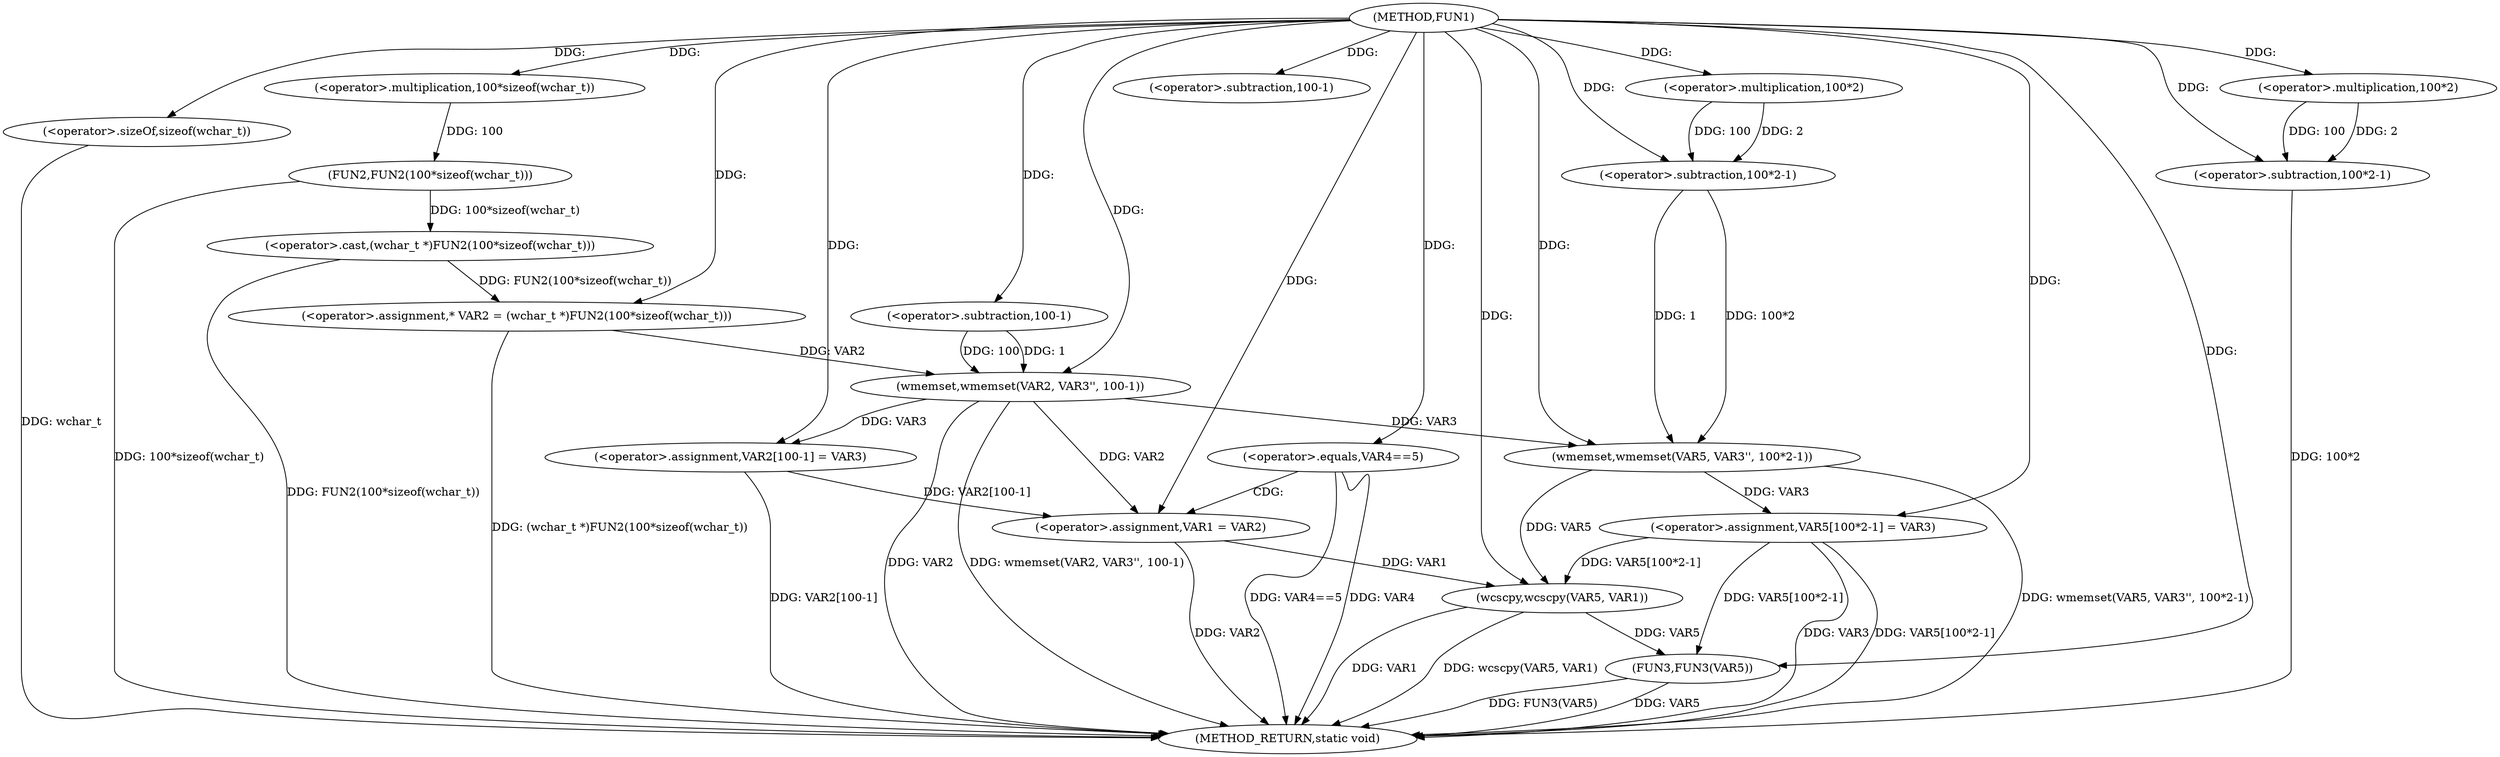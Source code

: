 digraph FUN1 {  
"1000100" [label = "(METHOD,FUN1)" ]
"1000158" [label = "(METHOD_RETURN,static void)" ]
"1000104" [label = "(<operator>.assignment,* VAR2 = (wchar_t *)FUN2(100*sizeof(wchar_t)))" ]
"1000106" [label = "(<operator>.cast,(wchar_t *)FUN2(100*sizeof(wchar_t)))" ]
"1000108" [label = "(FUN2,FUN2(100*sizeof(wchar_t)))" ]
"1000109" [label = "(<operator>.multiplication,100*sizeof(wchar_t))" ]
"1000111" [label = "(<operator>.sizeOf,sizeof(wchar_t))" ]
"1000113" [label = "(wmemset,wmemset(VAR2, VAR3'', 100-1))" ]
"1000116" [label = "(<operator>.subtraction,100-1)" ]
"1000119" [label = "(<operator>.assignment,VAR2[100-1] = VAR3)" ]
"1000122" [label = "(<operator>.subtraction,100-1)" ]
"1000127" [label = "(<operator>.equals,VAR4==5)" ]
"1000131" [label = "(<operator>.assignment,VAR1 = VAR2)" ]
"1000136" [label = "(wmemset,wmemset(VAR5, VAR3'', 100*2-1))" ]
"1000139" [label = "(<operator>.subtraction,100*2-1)" ]
"1000140" [label = "(<operator>.multiplication,100*2)" ]
"1000144" [label = "(<operator>.assignment,VAR5[100*2-1] = VAR3)" ]
"1000147" [label = "(<operator>.subtraction,100*2-1)" ]
"1000148" [label = "(<operator>.multiplication,100*2)" ]
"1000153" [label = "(wcscpy,wcscpy(VAR5, VAR1))" ]
"1000156" [label = "(FUN3,FUN3(VAR5))" ]
  "1000106" -> "1000158"  [ label = "DDG: FUN2(100*sizeof(wchar_t))"] 
  "1000156" -> "1000158"  [ label = "DDG: VAR5"] 
  "1000113" -> "1000158"  [ label = "DDG: VAR2"] 
  "1000144" -> "1000158"  [ label = "DDG: VAR3"] 
  "1000147" -> "1000158"  [ label = "DDG: 100*2"] 
  "1000153" -> "1000158"  [ label = "DDG: VAR1"] 
  "1000127" -> "1000158"  [ label = "DDG: VAR4==5"] 
  "1000153" -> "1000158"  [ label = "DDG: wcscpy(VAR5, VAR1)"] 
  "1000131" -> "1000158"  [ label = "DDG: VAR2"] 
  "1000111" -> "1000158"  [ label = "DDG: wchar_t"] 
  "1000113" -> "1000158"  [ label = "DDG: wmemset(VAR2, VAR3'', 100-1)"] 
  "1000119" -> "1000158"  [ label = "DDG: VAR2[100-1]"] 
  "1000136" -> "1000158"  [ label = "DDG: wmemset(VAR5, VAR3'', 100*2-1)"] 
  "1000144" -> "1000158"  [ label = "DDG: VAR5[100*2-1]"] 
  "1000127" -> "1000158"  [ label = "DDG: VAR4"] 
  "1000156" -> "1000158"  [ label = "DDG: FUN3(VAR5)"] 
  "1000104" -> "1000158"  [ label = "DDG: (wchar_t *)FUN2(100*sizeof(wchar_t))"] 
  "1000108" -> "1000158"  [ label = "DDG: 100*sizeof(wchar_t)"] 
  "1000106" -> "1000104"  [ label = "DDG: FUN2(100*sizeof(wchar_t))"] 
  "1000100" -> "1000104"  [ label = "DDG: "] 
  "1000108" -> "1000106"  [ label = "DDG: 100*sizeof(wchar_t)"] 
  "1000109" -> "1000108"  [ label = "DDG: 100"] 
  "1000100" -> "1000109"  [ label = "DDG: "] 
  "1000100" -> "1000111"  [ label = "DDG: "] 
  "1000104" -> "1000113"  [ label = "DDG: VAR2"] 
  "1000100" -> "1000113"  [ label = "DDG: "] 
  "1000116" -> "1000113"  [ label = "DDG: 100"] 
  "1000116" -> "1000113"  [ label = "DDG: 1"] 
  "1000100" -> "1000116"  [ label = "DDG: "] 
  "1000113" -> "1000119"  [ label = "DDG: VAR3"] 
  "1000100" -> "1000119"  [ label = "DDG: "] 
  "1000100" -> "1000122"  [ label = "DDG: "] 
  "1000100" -> "1000127"  [ label = "DDG: "] 
  "1000113" -> "1000131"  [ label = "DDG: VAR2"] 
  "1000119" -> "1000131"  [ label = "DDG: VAR2[100-1]"] 
  "1000100" -> "1000131"  [ label = "DDG: "] 
  "1000100" -> "1000136"  [ label = "DDG: "] 
  "1000113" -> "1000136"  [ label = "DDG: VAR3"] 
  "1000139" -> "1000136"  [ label = "DDG: 100*2"] 
  "1000139" -> "1000136"  [ label = "DDG: 1"] 
  "1000140" -> "1000139"  [ label = "DDG: 100"] 
  "1000140" -> "1000139"  [ label = "DDG: 2"] 
  "1000100" -> "1000140"  [ label = "DDG: "] 
  "1000100" -> "1000139"  [ label = "DDG: "] 
  "1000136" -> "1000144"  [ label = "DDG: VAR3"] 
  "1000100" -> "1000144"  [ label = "DDG: "] 
  "1000148" -> "1000147"  [ label = "DDG: 100"] 
  "1000148" -> "1000147"  [ label = "DDG: 2"] 
  "1000100" -> "1000148"  [ label = "DDG: "] 
  "1000100" -> "1000147"  [ label = "DDG: "] 
  "1000144" -> "1000153"  [ label = "DDG: VAR5[100*2-1]"] 
  "1000136" -> "1000153"  [ label = "DDG: VAR5"] 
  "1000100" -> "1000153"  [ label = "DDG: "] 
  "1000131" -> "1000153"  [ label = "DDG: VAR1"] 
  "1000153" -> "1000156"  [ label = "DDG: VAR5"] 
  "1000144" -> "1000156"  [ label = "DDG: VAR5[100*2-1]"] 
  "1000100" -> "1000156"  [ label = "DDG: "] 
  "1000127" -> "1000131"  [ label = "CDG: "] 
}
